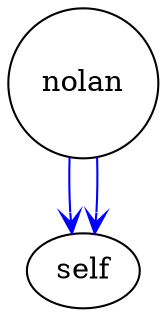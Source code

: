 digraph outcome_nolan_self { 
 K=0.6 
 "nolan" -> { "self" } [color="blue", arrowhead="vee", penwidth=1, href="#397"]; 
 "nolan" -> { "self" } [color="blue", arrowhead="vee", penwidth=1, href="#398"]; 
 "nolan" [shape="circle", fixedsize="true", height=1, width=1, style="filled", fillcolor="white", href="#nolan"]; 
 "nolan" [shape="circle", fixedsize="true", height=1, width=1, style="filled", fillcolor="white", href="#nolan"]; 

}